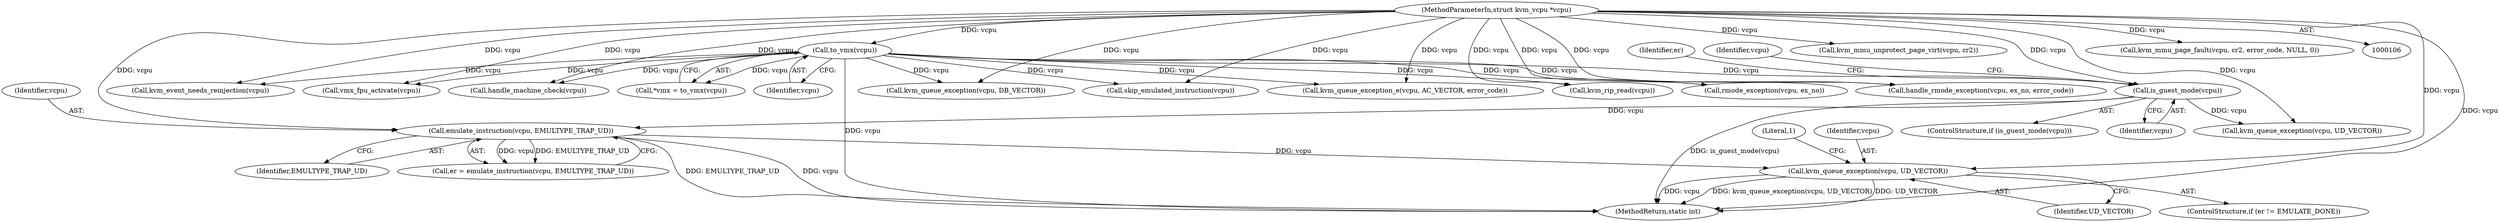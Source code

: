 digraph "0_linux_ef85b67385436ddc1998f45f1d6a210f935b3388@pointer" {
"1000179" [label="(Call,kvm_queue_exception(vcpu, UD_VECTOR))"];
"1000172" [label="(Call,emulate_instruction(vcpu, EMULTYPE_TRAP_UD))"];
"1000162" [label="(Call,is_guest_mode(vcpu))"];
"1000112" [label="(Call,to_vmx(vcpu))"];
"1000107" [label="(MethodParameterIn,struct kvm_vcpu *vcpu)"];
"1000283" [label="(Call,kvm_event_needs_reinjection(vcpu))"];
"1000153" [label="(Call,vmx_fpu_activate(vcpu))"];
"1000110" [label="(Call,*vmx = to_vmx(vcpu))"];
"1000179" [label="(Call,kvm_queue_exception(vcpu, UD_VECTOR))"];
"1000107" [label="(MethodParameterIn,struct kvm_vcpu *vcpu)"];
"1000172" [label="(Call,emulate_instruction(vcpu, EMULTYPE_TRAP_UD))"];
"1000183" [label="(Literal,1)"];
"1000363" [label="(Call,kvm_queue_exception(vcpu, DB_VECTOR))"];
"1000319" [label="(Call,kvm_queue_exception_e(vcpu, AC_VECTOR, error_code))"];
"1000113" [label="(Identifier,vcpu)"];
"1000112" [label="(Call,to_vmx(vcpu))"];
"1000180" [label="(Identifier,vcpu)"];
"1000162" [label="(Call,is_guest_mode(vcpu))"];
"1000171" [label="(Identifier,er)"];
"1000175" [label="(ControlStructure,if (er != EMULATE_DONE))"];
"1000161" [label="(ControlStructure,if (is_guest_mode(vcpu)))"];
"1000407" [label="(Call,kvm_rip_read(vcpu))"];
"1000454" [label="(MethodReturn,static int)"];
"1000174" [label="(Identifier,EMULTYPE_TRAP_UD)"];
"1000181" [label="(Identifier,UD_VECTOR)"];
"1000307" [label="(Call,rmode_exception(vcpu, ex_no))"];
"1000311" [label="(Call,handle_rmode_exception(vcpu, ex_no, error_code))"];
"1000142" [label="(Call,handle_machine_check(vcpu))"];
"1000285" [label="(Call,kvm_mmu_unprotect_page_virt(vcpu, cr2))"];
"1000163" [label="(Identifier,vcpu)"];
"1000166" [label="(Identifier,vcpu)"];
"1000361" [label="(Call,skip_emulated_instruction(vcpu))"];
"1000165" [label="(Call,kvm_queue_exception(vcpu, UD_VECTOR))"];
"1000170" [label="(Call,er = emulate_instruction(vcpu, EMULTYPE_TRAP_UD))"];
"1000173" [label="(Identifier,vcpu)"];
"1000289" [label="(Call,kvm_mmu_page_fault(vcpu, cr2, error_code, NULL, 0))"];
"1000179" -> "1000175"  [label="AST: "];
"1000179" -> "1000181"  [label="CFG: "];
"1000180" -> "1000179"  [label="AST: "];
"1000181" -> "1000179"  [label="AST: "];
"1000183" -> "1000179"  [label="CFG: "];
"1000179" -> "1000454"  [label="DDG: kvm_queue_exception(vcpu, UD_VECTOR)"];
"1000179" -> "1000454"  [label="DDG: UD_VECTOR"];
"1000179" -> "1000454"  [label="DDG: vcpu"];
"1000172" -> "1000179"  [label="DDG: vcpu"];
"1000107" -> "1000179"  [label="DDG: vcpu"];
"1000172" -> "1000170"  [label="AST: "];
"1000172" -> "1000174"  [label="CFG: "];
"1000173" -> "1000172"  [label="AST: "];
"1000174" -> "1000172"  [label="AST: "];
"1000170" -> "1000172"  [label="CFG: "];
"1000172" -> "1000454"  [label="DDG: vcpu"];
"1000172" -> "1000454"  [label="DDG: EMULTYPE_TRAP_UD"];
"1000172" -> "1000170"  [label="DDG: vcpu"];
"1000172" -> "1000170"  [label="DDG: EMULTYPE_TRAP_UD"];
"1000162" -> "1000172"  [label="DDG: vcpu"];
"1000107" -> "1000172"  [label="DDG: vcpu"];
"1000162" -> "1000161"  [label="AST: "];
"1000162" -> "1000163"  [label="CFG: "];
"1000163" -> "1000162"  [label="AST: "];
"1000166" -> "1000162"  [label="CFG: "];
"1000171" -> "1000162"  [label="CFG: "];
"1000162" -> "1000454"  [label="DDG: is_guest_mode(vcpu)"];
"1000112" -> "1000162"  [label="DDG: vcpu"];
"1000107" -> "1000162"  [label="DDG: vcpu"];
"1000162" -> "1000165"  [label="DDG: vcpu"];
"1000112" -> "1000110"  [label="AST: "];
"1000112" -> "1000113"  [label="CFG: "];
"1000113" -> "1000112"  [label="AST: "];
"1000110" -> "1000112"  [label="CFG: "];
"1000112" -> "1000454"  [label="DDG: vcpu"];
"1000112" -> "1000110"  [label="DDG: vcpu"];
"1000107" -> "1000112"  [label="DDG: vcpu"];
"1000112" -> "1000142"  [label="DDG: vcpu"];
"1000112" -> "1000153"  [label="DDG: vcpu"];
"1000112" -> "1000283"  [label="DDG: vcpu"];
"1000112" -> "1000307"  [label="DDG: vcpu"];
"1000112" -> "1000311"  [label="DDG: vcpu"];
"1000112" -> "1000319"  [label="DDG: vcpu"];
"1000112" -> "1000361"  [label="DDG: vcpu"];
"1000112" -> "1000363"  [label="DDG: vcpu"];
"1000112" -> "1000407"  [label="DDG: vcpu"];
"1000107" -> "1000106"  [label="AST: "];
"1000107" -> "1000454"  [label="DDG: vcpu"];
"1000107" -> "1000142"  [label="DDG: vcpu"];
"1000107" -> "1000153"  [label="DDG: vcpu"];
"1000107" -> "1000165"  [label="DDG: vcpu"];
"1000107" -> "1000283"  [label="DDG: vcpu"];
"1000107" -> "1000285"  [label="DDG: vcpu"];
"1000107" -> "1000289"  [label="DDG: vcpu"];
"1000107" -> "1000307"  [label="DDG: vcpu"];
"1000107" -> "1000311"  [label="DDG: vcpu"];
"1000107" -> "1000319"  [label="DDG: vcpu"];
"1000107" -> "1000361"  [label="DDG: vcpu"];
"1000107" -> "1000363"  [label="DDG: vcpu"];
"1000107" -> "1000407"  [label="DDG: vcpu"];
}
